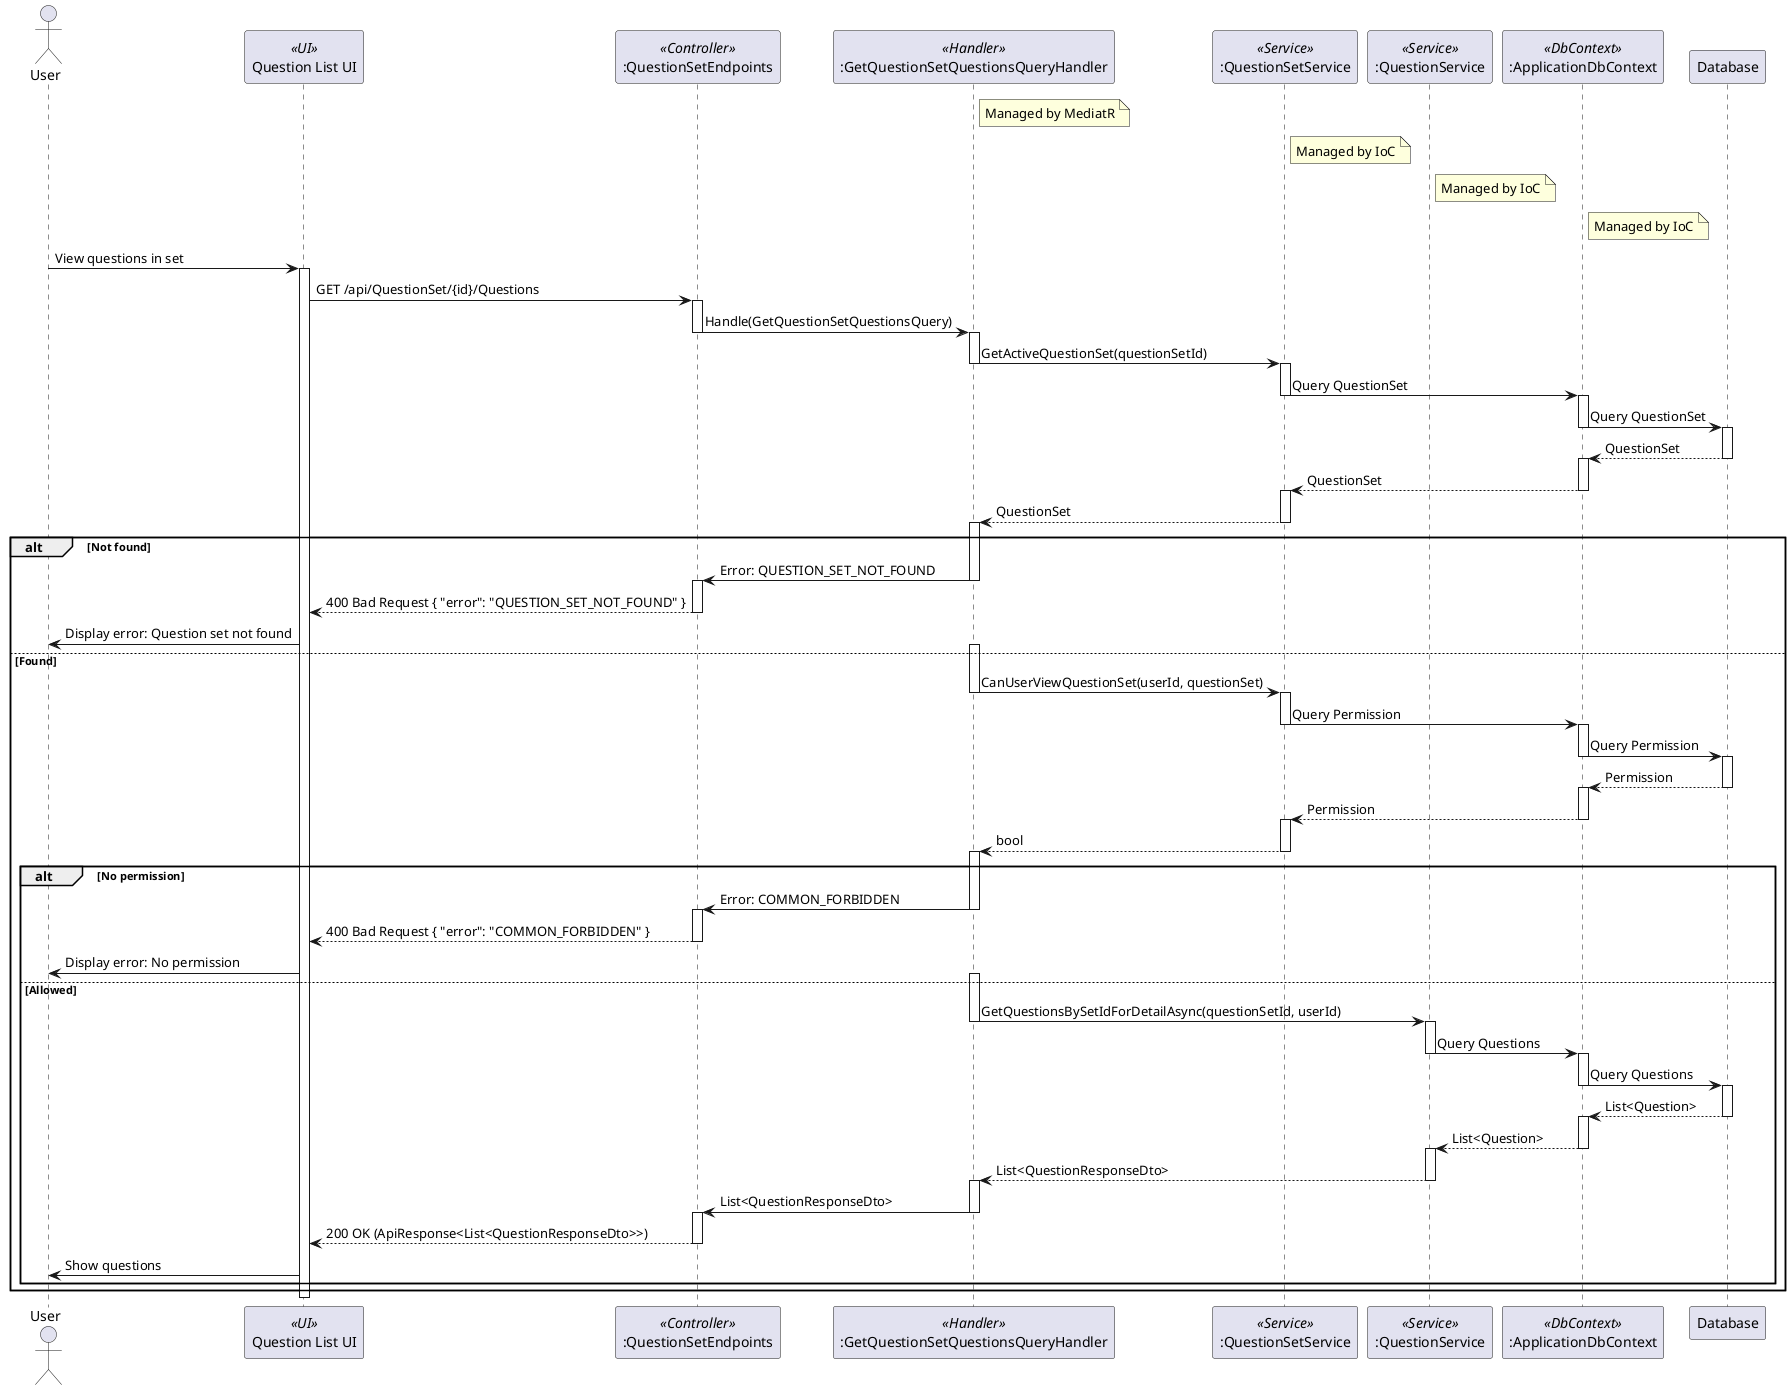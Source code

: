 @startuml
actor User
participant "Question List UI" as UI <<UI>>
participant ":QuestionSetEndpoints" as QuestionSetEndpoints <<Controller>>
participant ":GetQuestionSetQuestionsQueryHandler" as GetQuestionSetQuestionsQueryHandler <<Handler>>
participant ":QuestionSetService" as QuestionSetService <<Service>>
participant ":QuestionService" as QuestionService <<Service>>
participant ":ApplicationDbContext" as ApplicationDbContext <<DbContext>>
participant Database

note right of GetQuestionSetQuestionsQueryHandler
  Managed by MediatR
end note

note right of QuestionSetService
  Managed by IoC
end note

note right of QuestionService
  Managed by IoC
end note

note right of ApplicationDbContext
  Managed by IoC
end note

User -> UI : View questions in set
activate UI
UI -> QuestionSetEndpoints : GET /api/QuestionSet/{id}/Questions
activate QuestionSetEndpoints
QuestionSetEndpoints -> GetQuestionSetQuestionsQueryHandler : Handle(GetQuestionSetQuestionsQuery)
deactivate QuestionSetEndpoints
activate GetQuestionSetQuestionsQueryHandler
GetQuestionSetQuestionsQueryHandler -> QuestionSetService : GetActiveQuestionSet(questionSetId)
deactivate GetQuestionSetQuestionsQueryHandler
activate QuestionSetService
QuestionSetService -> ApplicationDbContext : Query QuestionSet
deactivate QuestionSetService
activate ApplicationDbContext
ApplicationDbContext -> Database : Query QuestionSet
deactivate ApplicationDbContext
activate Database
Database --> ApplicationDbContext : QuestionSet
deactivate Database
activate ApplicationDbContext
ApplicationDbContext --> QuestionSetService : QuestionSet
deactivate ApplicationDbContext
activate QuestionSetService
QuestionSetService --> GetQuestionSetQuestionsQueryHandler : QuestionSet
deactivate QuestionSetService
activate GetQuestionSetQuestionsQueryHandler
alt Not found
    GetQuestionSetQuestionsQueryHandler -> QuestionSetEndpoints : Error: QUESTION_SET_NOT_FOUND
    deactivate GetQuestionSetQuestionsQueryHandler
    activate QuestionSetEndpoints
    QuestionSetEndpoints --> UI : 400 Bad Request { "error": "QUESTION_SET_NOT_FOUND" }
    deactivate QuestionSetEndpoints
    UI -> User : Display error: Question set not found
else Found
    activate GetQuestionSetQuestionsQueryHandler
    GetQuestionSetQuestionsQueryHandler -> QuestionSetService : CanUserViewQuestionSet(userId, questionSet)
    deactivate GetQuestionSetQuestionsQueryHandler
    activate QuestionSetService
    QuestionSetService -> ApplicationDbContext : Query Permission
    deactivate QuestionSetService
    activate ApplicationDbContext
    ApplicationDbContext -> Database : Query Permission
    deactivate ApplicationDbContext
    activate Database
    Database --> ApplicationDbContext : Permission
    deactivate Database
    activate ApplicationDbContext
    ApplicationDbContext --> QuestionSetService : Permission
    deactivate ApplicationDbContext
    activate QuestionSetService
    QuestionSetService --> GetQuestionSetQuestionsQueryHandler : bool
    deactivate QuestionSetService
    activate GetQuestionSetQuestionsQueryHandler
    alt No permission
        GetQuestionSetQuestionsQueryHandler -> QuestionSetEndpoints : Error: COMMON_FORBIDDEN
        deactivate GetQuestionSetQuestionsQueryHandler
        activate QuestionSetEndpoints
        QuestionSetEndpoints --> UI : 400 Bad Request { "error": "COMMON_FORBIDDEN" }
        deactivate QuestionSetEndpoints
        UI -> User : Display error: No permission
    else Allowed
        activate GetQuestionSetQuestionsQueryHandler
        GetQuestionSetQuestionsQueryHandler -> QuestionService : GetQuestionsBySetIdForDetailAsync(questionSetId, userId)
        deactivate GetQuestionSetQuestionsQueryHandler
        activate QuestionService
        QuestionService -> ApplicationDbContext : Query Questions
        deactivate QuestionService
        activate ApplicationDbContext
        ApplicationDbContext -> Database : Query Questions
        deactivate ApplicationDbContext
        activate Database
        Database --> ApplicationDbContext : List<Question>
        deactivate Database
        activate ApplicationDbContext
        ApplicationDbContext --> QuestionService : List<Question>
        deactivate ApplicationDbContext
        activate QuestionService
        QuestionService --> GetQuestionSetQuestionsQueryHandler : List<QuestionResponseDto>
        deactivate QuestionService
        activate GetQuestionSetQuestionsQueryHandler
        GetQuestionSetQuestionsQueryHandler -> QuestionSetEndpoints : List<QuestionResponseDto>
        deactivate GetQuestionSetQuestionsQueryHandler
        activate QuestionSetEndpoints
        QuestionSetEndpoints --> UI : 200 OK (ApiResponse<List<QuestionResponseDto>>)
        deactivate QuestionSetEndpoints
        UI -> User : Show questions
    end
end
deactivate UI

@enduml